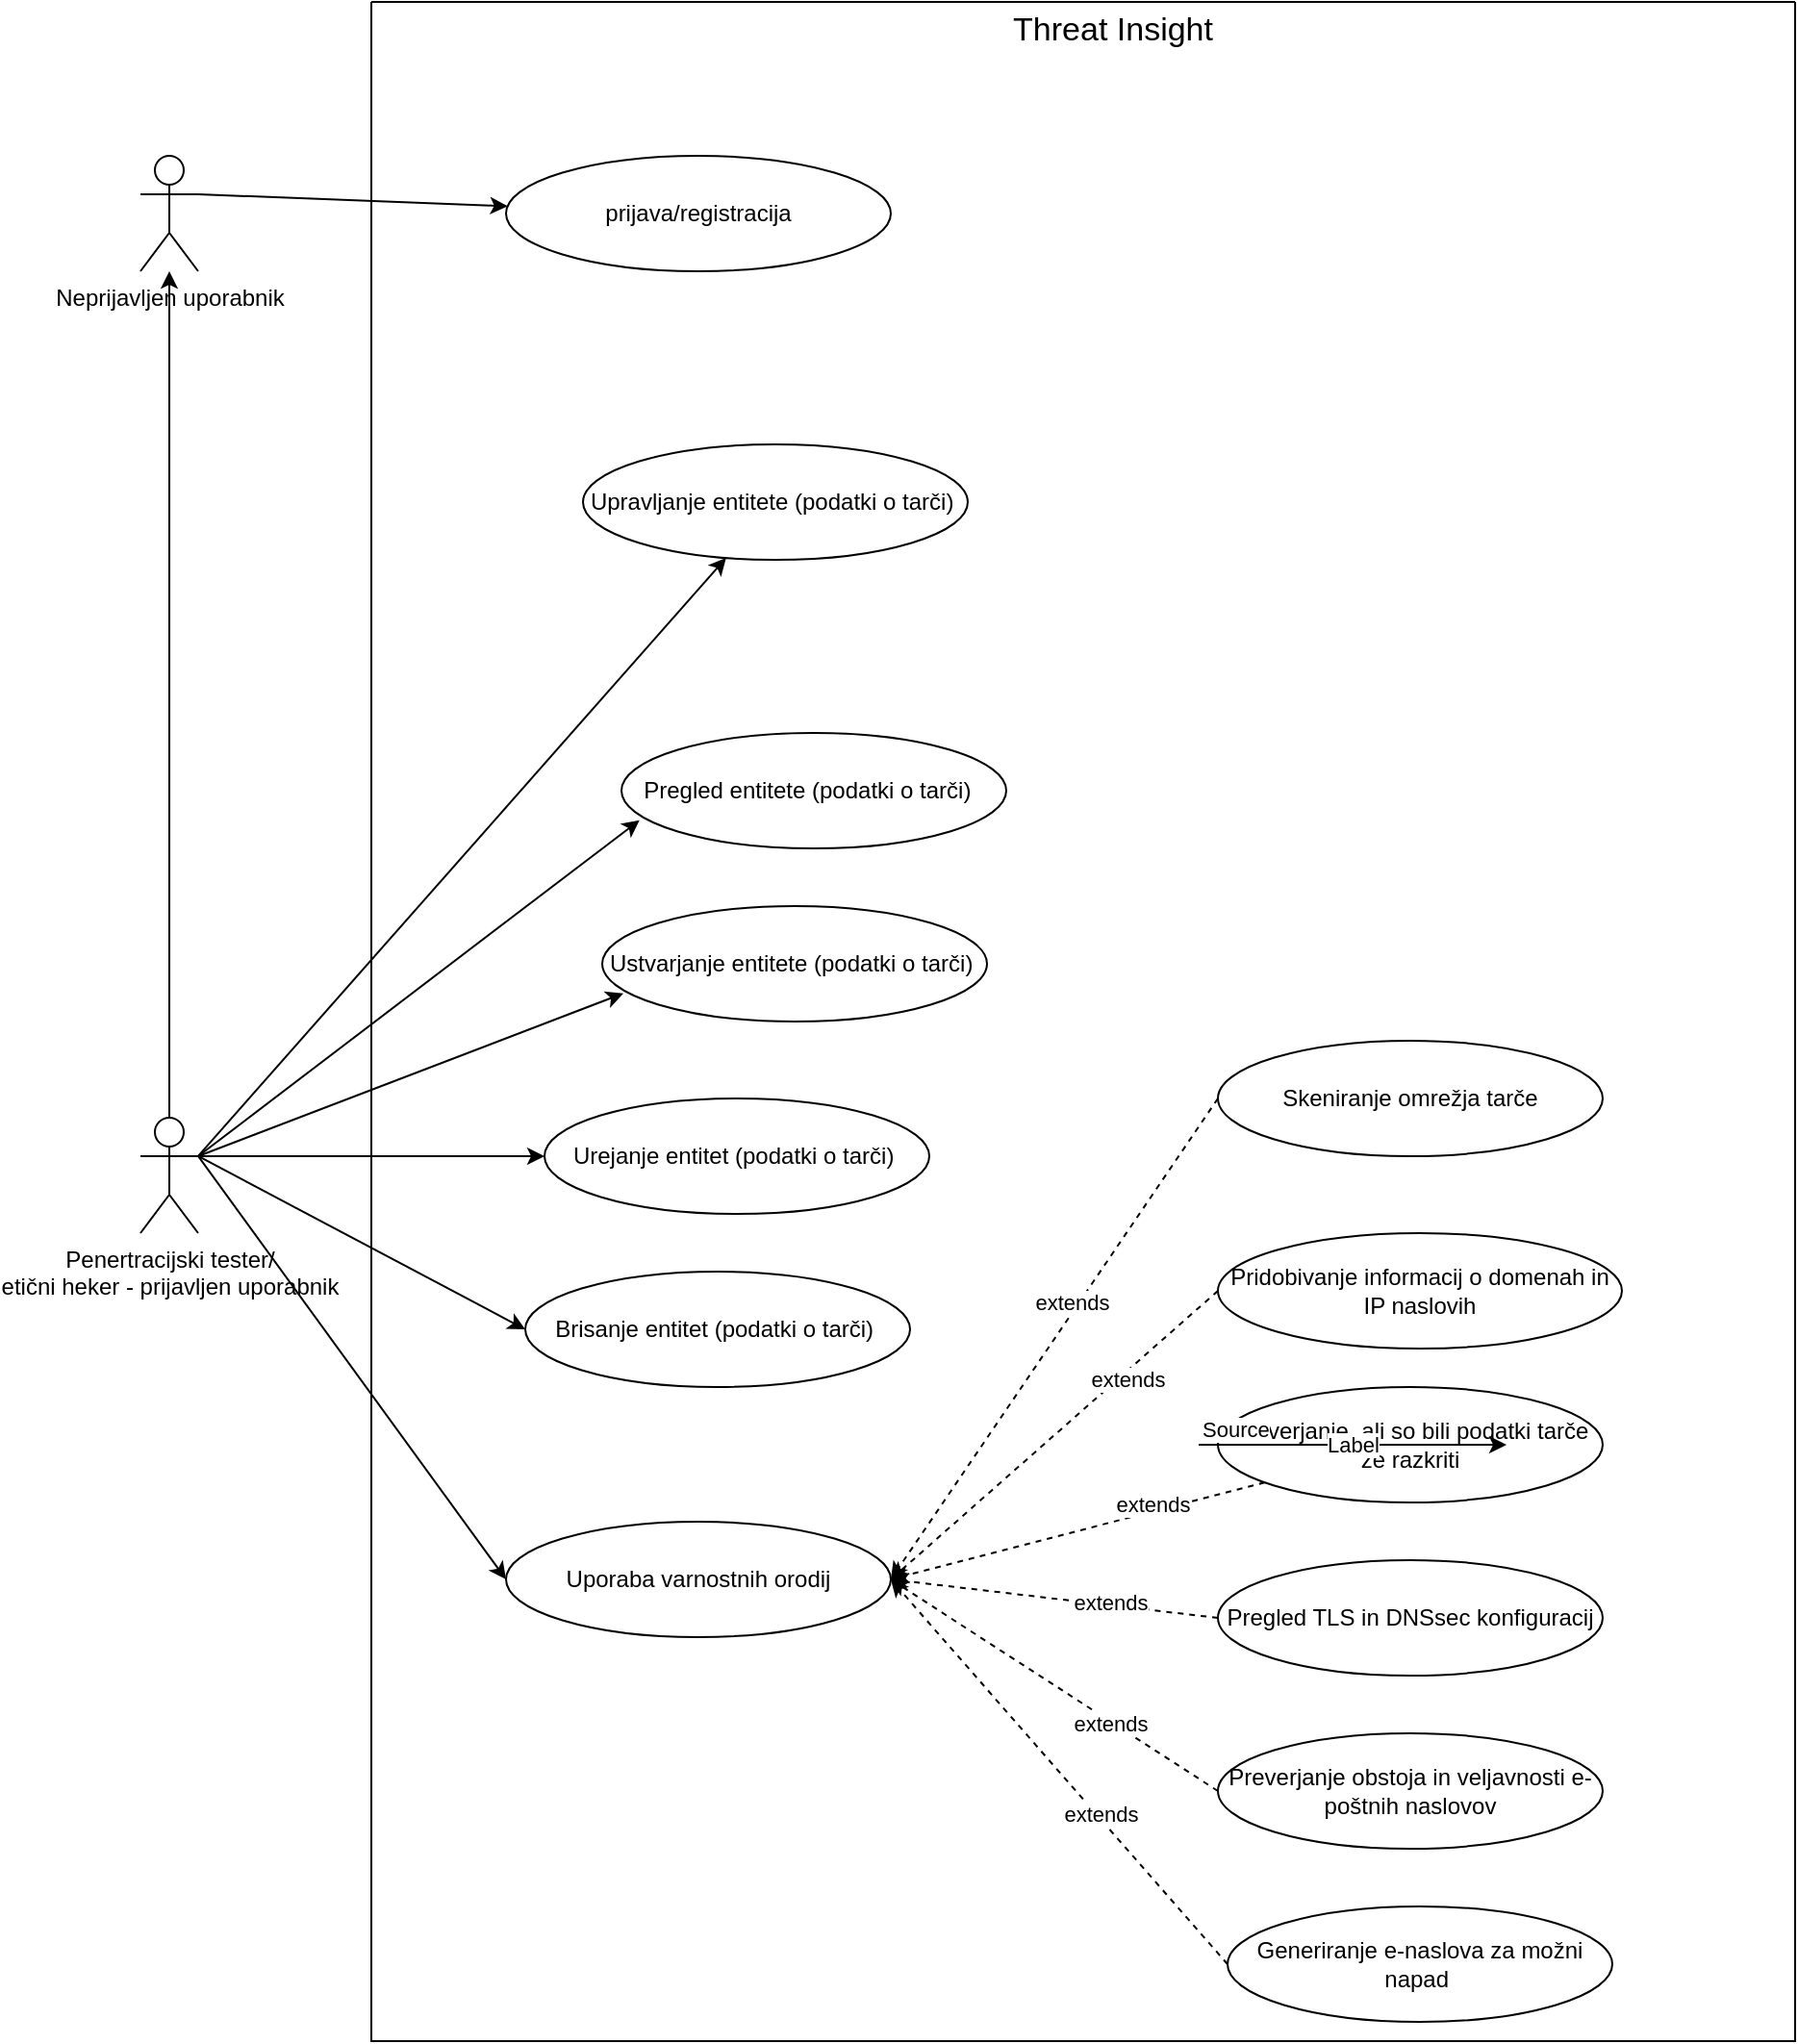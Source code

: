 <mxfile version="24.3.0" type="device">
  <diagram name="Page-1" id="GK2grREq74p1vgW_K4nI">
    <mxGraphModel dx="2620" dy="923" grid="1" gridSize="10" guides="1" tooltips="1" connect="1" arrows="1" fold="1" page="1" pageScale="1" pageWidth="827" pageHeight="1169" math="0" shadow="0">
      <root>
        <mxCell id="0" />
        <mxCell id="1" parent="0" />
        <mxCell id="Od3VkD_ERIKgH5xNkcXA-2" value="" style="swimlane;startSize=0;" vertex="1" parent="1">
          <mxGeometry x="160" y="430" width="740" height="1060" as="geometry">
            <mxRectangle x="130" y="100" width="770" height="310" as="alternateBounds" />
          </mxGeometry>
        </mxCell>
        <mxCell id="Od3VkD_ERIKgH5xNkcXA-12" value="prijava/registracija" style="ellipse;whiteSpace=wrap;html=1;" vertex="1" parent="Od3VkD_ERIKgH5xNkcXA-2">
          <mxGeometry x="70" y="80" width="200" height="60" as="geometry" />
        </mxCell>
        <mxCell id="Od3VkD_ERIKgH5xNkcXA-18" value="Upravljanje entitete (podatki o tarči)&amp;nbsp;" style="ellipse;whiteSpace=wrap;html=1;" vertex="1" parent="Od3VkD_ERIKgH5xNkcXA-2">
          <mxGeometry x="110" y="230" width="200" height="60" as="geometry" />
        </mxCell>
        <mxCell id="Od3VkD_ERIKgH5xNkcXA-17" value="Pregled entitete (podatki o tarči)&amp;nbsp;&amp;nbsp;" style="ellipse;whiteSpace=wrap;html=1;" vertex="1" parent="Od3VkD_ERIKgH5xNkcXA-2">
          <mxGeometry x="130" y="380" width="200" height="60" as="geometry" />
        </mxCell>
        <mxCell id="Od3VkD_ERIKgH5xNkcXA-16" value="Urejanje entitet (podatki o tarči)&amp;nbsp;" style="ellipse;whiteSpace=wrap;html=1;" vertex="1" parent="Od3VkD_ERIKgH5xNkcXA-2">
          <mxGeometry x="90" y="570" width="200" height="60" as="geometry" />
        </mxCell>
        <mxCell id="Od3VkD_ERIKgH5xNkcXA-15" value="Ustvarjanje entitete (podatki o tarči)&amp;nbsp;" style="ellipse;whiteSpace=wrap;html=1;" vertex="1" parent="Od3VkD_ERIKgH5xNkcXA-2">
          <mxGeometry x="120" y="470" width="200" height="60" as="geometry" />
        </mxCell>
        <mxCell id="Od3VkD_ERIKgH5xNkcXA-20" value="Brisanje entitet (podatki o tarči)&amp;nbsp;" style="ellipse;whiteSpace=wrap;html=1;" vertex="1" parent="Od3VkD_ERIKgH5xNkcXA-2">
          <mxGeometry x="80" y="660" width="200" height="60" as="geometry" />
        </mxCell>
        <mxCell id="Od3VkD_ERIKgH5xNkcXA-54" style="rounded=0;orthogonalLoop=1;jettySize=auto;html=1;exitX=0;exitY=0.5;exitDx=0;exitDy=0;entryX=1;entryY=0.5;entryDx=0;entryDy=0;dashed=1;" edge="1" parent="Od3VkD_ERIKgH5xNkcXA-2" source="Od3VkD_ERIKgH5xNkcXA-24" target="Od3VkD_ERIKgH5xNkcXA-21">
          <mxGeometry relative="1" as="geometry" />
        </mxCell>
        <mxCell id="Od3VkD_ERIKgH5xNkcXA-66" value="extends" style="edgeLabel;html=1;align=center;verticalAlign=middle;resizable=0;points=[];" vertex="1" connectable="0" parent="Od3VkD_ERIKgH5xNkcXA-54">
          <mxGeometry x="-0.138" y="-4" relative="1" as="geometry">
            <mxPoint as="offset" />
          </mxGeometry>
        </mxCell>
        <mxCell id="Od3VkD_ERIKgH5xNkcXA-56" style="rounded=0;orthogonalLoop=1;jettySize=auto;html=1;dashed=1;entryX=1;entryY=0.5;entryDx=0;entryDy=0;" edge="1" parent="Od3VkD_ERIKgH5xNkcXA-2" source="Od3VkD_ERIKgH5xNkcXA-23" target="Od3VkD_ERIKgH5xNkcXA-21">
          <mxGeometry relative="1" as="geometry" />
        </mxCell>
        <mxCell id="Od3VkD_ERIKgH5xNkcXA-68" value="extends" style="edgeLabel;html=1;align=center;verticalAlign=middle;resizable=0;points=[];" vertex="1" connectable="0" parent="Od3VkD_ERIKgH5xNkcXA-56">
          <mxGeometry x="-0.4" y="-4" relative="1" as="geometry">
            <mxPoint as="offset" />
          </mxGeometry>
        </mxCell>
        <mxCell id="Od3VkD_ERIKgH5xNkcXA-57" style="rounded=0;orthogonalLoop=1;jettySize=auto;html=1;exitX=0;exitY=0.5;exitDx=0;exitDy=0;entryX=1;entryY=0.5;entryDx=0;entryDy=0;dashed=1;" edge="1" parent="Od3VkD_ERIKgH5xNkcXA-2" source="Od3VkD_ERIKgH5xNkcXA-25" target="Od3VkD_ERIKgH5xNkcXA-21">
          <mxGeometry relative="1" as="geometry" />
        </mxCell>
        <mxCell id="Od3VkD_ERIKgH5xNkcXA-69" value="extends" style="edgeLabel;html=1;align=center;verticalAlign=middle;resizable=0;points=[];" vertex="1" connectable="0" parent="Od3VkD_ERIKgH5xNkcXA-57">
          <mxGeometry x="-0.351" y="-2" relative="1" as="geometry">
            <mxPoint x="-1" as="offset" />
          </mxGeometry>
        </mxCell>
        <mxCell id="Od3VkD_ERIKgH5xNkcXA-58" style="rounded=0;orthogonalLoop=1;jettySize=auto;html=1;exitX=0;exitY=0.5;exitDx=0;exitDy=0;entryX=1;entryY=0.5;entryDx=0;entryDy=0;dashed=1;" edge="1" parent="Od3VkD_ERIKgH5xNkcXA-2" source="Od3VkD_ERIKgH5xNkcXA-26" target="Od3VkD_ERIKgH5xNkcXA-21">
          <mxGeometry relative="1" as="geometry" />
        </mxCell>
        <mxCell id="Od3VkD_ERIKgH5xNkcXA-70" value="extends" style="edgeLabel;html=1;align=center;verticalAlign=middle;resizable=0;points=[];" vertex="1" connectable="0" parent="Od3VkD_ERIKgH5xNkcXA-58">
          <mxGeometry x="-0.343" y="1" relative="1" as="geometry">
            <mxPoint as="offset" />
          </mxGeometry>
        </mxCell>
        <mxCell id="Od3VkD_ERIKgH5xNkcXA-59" style="rounded=0;orthogonalLoop=1;jettySize=auto;html=1;exitX=0;exitY=0.5;exitDx=0;exitDy=0;entryX=1;entryY=0.5;entryDx=0;entryDy=0;dashed=1;" edge="1" parent="Od3VkD_ERIKgH5xNkcXA-2" source="Od3VkD_ERIKgH5xNkcXA-27" target="Od3VkD_ERIKgH5xNkcXA-21">
          <mxGeometry relative="1" as="geometry" />
        </mxCell>
        <mxCell id="Od3VkD_ERIKgH5xNkcXA-71" value="extends" style="edgeLabel;html=1;align=center;verticalAlign=middle;resizable=0;points=[];" vertex="1" connectable="0" parent="Od3VkD_ERIKgH5xNkcXA-59">
          <mxGeometry x="-0.23" y="-2" relative="1" as="geometry">
            <mxPoint as="offset" />
          </mxGeometry>
        </mxCell>
        <mxCell id="Od3VkD_ERIKgH5xNkcXA-21" value="Uporaba varnostnih orodij" style="ellipse;whiteSpace=wrap;html=1;" vertex="1" parent="Od3VkD_ERIKgH5xNkcXA-2">
          <mxGeometry x="70" y="790" width="200" height="60" as="geometry" />
        </mxCell>
        <mxCell id="Od3VkD_ERIKgH5xNkcXA-22" value="Pridobivanje informacij o domenah in IP naslovih" style="ellipse;whiteSpace=wrap;html=1;" vertex="1" parent="Od3VkD_ERIKgH5xNkcXA-2">
          <mxGeometry x="440" y="640" width="210" height="60" as="geometry" />
        </mxCell>
        <mxCell id="Od3VkD_ERIKgH5xNkcXA-23" value="Preverjanje, ali so bili podatki tarče že razkriti" style="ellipse;whiteSpace=wrap;html=1;" vertex="1" parent="Od3VkD_ERIKgH5xNkcXA-2">
          <mxGeometry x="440" y="720" width="200" height="60" as="geometry" />
        </mxCell>
        <mxCell id="Od3VkD_ERIKgH5xNkcXA-24" value="Skeniranje omrežja tarče" style="ellipse;whiteSpace=wrap;html=1;" vertex="1" parent="Od3VkD_ERIKgH5xNkcXA-2">
          <mxGeometry x="440" y="540" width="200" height="60" as="geometry" />
        </mxCell>
        <mxCell id="Od3VkD_ERIKgH5xNkcXA-25" value="Pregled TLS in DNSsec konfiguracij" style="ellipse;whiteSpace=wrap;html=1;" vertex="1" parent="Od3VkD_ERIKgH5xNkcXA-2">
          <mxGeometry x="440" y="810" width="200" height="60" as="geometry" />
        </mxCell>
        <mxCell id="Od3VkD_ERIKgH5xNkcXA-26" value="Preverjanje obstoja in veljavnosti e-poštnih naslovov" style="ellipse;whiteSpace=wrap;html=1;" vertex="1" parent="Od3VkD_ERIKgH5xNkcXA-2">
          <mxGeometry x="440" y="900" width="200" height="60" as="geometry" />
        </mxCell>
        <mxCell id="Od3VkD_ERIKgH5xNkcXA-27" value="Generiranje e-naslova za možni napad&amp;nbsp;" style="ellipse;whiteSpace=wrap;html=1;" vertex="1" parent="Od3VkD_ERIKgH5xNkcXA-2">
          <mxGeometry x="445" y="990" width="200" height="60" as="geometry" />
        </mxCell>
        <mxCell id="Od3VkD_ERIKgH5xNkcXA-55" style="rounded=0;orthogonalLoop=1;jettySize=auto;html=1;exitX=0;exitY=0.5;exitDx=0;exitDy=0;entryX=1;entryY=0.5;entryDx=0;entryDy=0;dashed=1;" edge="1" parent="Od3VkD_ERIKgH5xNkcXA-2" source="Od3VkD_ERIKgH5xNkcXA-22" target="Od3VkD_ERIKgH5xNkcXA-21">
          <mxGeometry relative="1" as="geometry" />
        </mxCell>
        <mxCell id="Od3VkD_ERIKgH5xNkcXA-67" value="extends" style="edgeLabel;html=1;align=center;verticalAlign=middle;resizable=0;points=[];" vertex="1" connectable="0" parent="Od3VkD_ERIKgH5xNkcXA-55">
          <mxGeometry x="-0.419" y="3" relative="1" as="geometry">
            <mxPoint as="offset" />
          </mxGeometry>
        </mxCell>
        <mxCell id="Od3VkD_ERIKgH5xNkcXA-72" value="Threat Insight" style="text;html=1;align=center;verticalAlign=middle;resizable=0;points=[];autosize=1;strokeColor=none;fillColor=none;fontSize=17;" vertex="1" parent="Od3VkD_ERIKgH5xNkcXA-2">
          <mxGeometry x="320" width="130" height="30" as="geometry" />
        </mxCell>
        <mxCell id="Od3VkD_ERIKgH5xNkcXA-31" value="" style="edgeStyle=orthogonalEdgeStyle;rounded=0;orthogonalLoop=1;jettySize=auto;html=1;" edge="1" parent="1" source="Od3VkD_ERIKgH5xNkcXA-3" target="Od3VkD_ERIKgH5xNkcXA-28">
          <mxGeometry relative="1" as="geometry" />
        </mxCell>
        <mxCell id="Od3VkD_ERIKgH5xNkcXA-60" style="rounded=0;orthogonalLoop=1;jettySize=auto;html=1;exitX=1;exitY=0.333;exitDx=0;exitDy=0;exitPerimeter=0;" edge="1" parent="1" source="Od3VkD_ERIKgH5xNkcXA-3" target="Od3VkD_ERIKgH5xNkcXA-18">
          <mxGeometry relative="1" as="geometry" />
        </mxCell>
        <mxCell id="Od3VkD_ERIKgH5xNkcXA-61" style="rounded=0;orthogonalLoop=1;jettySize=auto;html=1;exitX=1;exitY=0.333;exitDx=0;exitDy=0;exitPerimeter=0;entryX=0;entryY=0.5;entryDx=0;entryDy=0;" edge="1" parent="1" source="Od3VkD_ERIKgH5xNkcXA-3" target="Od3VkD_ERIKgH5xNkcXA-21">
          <mxGeometry relative="1" as="geometry" />
        </mxCell>
        <mxCell id="Od3VkD_ERIKgH5xNkcXA-3" value="Penertracijski tester/&lt;div&gt;etični heker - prijavljen uporabnik&lt;/div&gt;" style="shape=umlActor;verticalLabelPosition=bottom;verticalAlign=top;html=1;outlineConnect=0;" vertex="1" parent="1">
          <mxGeometry x="40" y="1010" width="30" height="60" as="geometry" />
        </mxCell>
        <mxCell id="Od3VkD_ERIKgH5xNkcXA-28" value="Neprijavljen uporabnik" style="shape=umlActor;verticalLabelPosition=bottom;verticalAlign=top;html=1;outlineConnect=0;" vertex="1" parent="1">
          <mxGeometry x="40" y="510" width="30" height="60" as="geometry" />
        </mxCell>
        <mxCell id="Od3VkD_ERIKgH5xNkcXA-45" value="" style="endArrow=classic;html=1;rounded=0;exitX=1;exitY=0.333;exitDx=0;exitDy=0;exitPerimeter=0;" edge="1" parent="1" source="Od3VkD_ERIKgH5xNkcXA-28" target="Od3VkD_ERIKgH5xNkcXA-12">
          <mxGeometry width="50" height="50" relative="1" as="geometry">
            <mxPoint x="80" y="330" as="sourcePoint" />
            <mxPoint x="130" y="280" as="targetPoint" />
          </mxGeometry>
        </mxCell>
        <mxCell id="Od3VkD_ERIKgH5xNkcXA-51" style="rounded=0;orthogonalLoop=1;jettySize=auto;html=1;exitX=1;exitY=0.333;exitDx=0;exitDy=0;entryX=0;entryY=0.5;entryDx=0;entryDy=0;exitPerimeter=0;" edge="1" parent="1" source="Od3VkD_ERIKgH5xNkcXA-3" target="Od3VkD_ERIKgH5xNkcXA-20">
          <mxGeometry relative="1" as="geometry" />
        </mxCell>
        <mxCell id="Od3VkD_ERIKgH5xNkcXA-50" style="rounded=0;orthogonalLoop=1;jettySize=auto;html=1;entryX=0;entryY=0.5;entryDx=0;entryDy=0;exitX=1;exitY=0.333;exitDx=0;exitDy=0;exitPerimeter=0;" edge="1" parent="1" source="Od3VkD_ERIKgH5xNkcXA-3" target="Od3VkD_ERIKgH5xNkcXA-16">
          <mxGeometry relative="1" as="geometry">
            <mxPoint x="80" y="600" as="sourcePoint" />
            <mxPoint x="499" y="385" as="targetPoint" />
          </mxGeometry>
        </mxCell>
        <mxCell id="Od3VkD_ERIKgH5xNkcXA-48" value="" style="endArrow=classic;html=1;rounded=0;entryX=0.055;entryY=0.756;entryDx=0;entryDy=0;entryPerimeter=0;exitX=1;exitY=0.333;exitDx=0;exitDy=0;exitPerimeter=0;" edge="1" parent="1" source="Od3VkD_ERIKgH5xNkcXA-3" target="Od3VkD_ERIKgH5xNkcXA-15">
          <mxGeometry width="50" height="50" relative="1" as="geometry">
            <mxPoint x="389" y="390" as="sourcePoint" />
            <mxPoint x="439" y="340" as="targetPoint" />
          </mxGeometry>
        </mxCell>
        <mxCell id="Od3VkD_ERIKgH5xNkcXA-49" style="rounded=0;orthogonalLoop=1;jettySize=auto;html=1;entryX=0.047;entryY=0.756;entryDx=0;entryDy=0;entryPerimeter=0;exitX=1;exitY=0.333;exitDx=0;exitDy=0;exitPerimeter=0;" edge="1" parent="1" source="Od3VkD_ERIKgH5xNkcXA-3" target="Od3VkD_ERIKgH5xNkcXA-17">
          <mxGeometry relative="1" as="geometry">
            <mxPoint x="80" y="600" as="sourcePoint" />
          </mxGeometry>
        </mxCell>
        <mxCell id="Od3VkD_ERIKgH5xNkcXA-73" value="" style="endArrow=classic;html=1;rounded=0;" edge="1" parent="1">
          <mxGeometry relative="1" as="geometry">
            <mxPoint x="590" y="1180" as="sourcePoint" />
            <mxPoint x="750" y="1180" as="targetPoint" />
          </mxGeometry>
        </mxCell>
        <mxCell id="Od3VkD_ERIKgH5xNkcXA-74" value="Label" style="edgeLabel;resizable=0;html=1;;align=center;verticalAlign=middle;" connectable="0" vertex="1" parent="Od3VkD_ERIKgH5xNkcXA-73">
          <mxGeometry relative="1" as="geometry" />
        </mxCell>
        <mxCell id="Od3VkD_ERIKgH5xNkcXA-75" value="Source" style="edgeLabel;resizable=0;html=1;;align=left;verticalAlign=bottom;" connectable="0" vertex="1" parent="Od3VkD_ERIKgH5xNkcXA-73">
          <mxGeometry x="-1" relative="1" as="geometry" />
        </mxCell>
      </root>
    </mxGraphModel>
  </diagram>
</mxfile>
